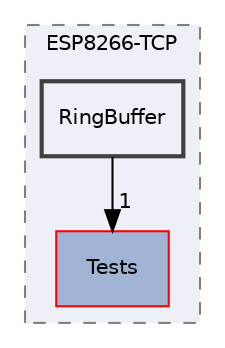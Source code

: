 digraph "C:/Users/Topuz/STM32CubeIDE/workspace_1.6.0/ESP8266-TCP-IP/ESP8266-TCP/RingBuffer"
{
 // LATEX_PDF_SIZE
  edge [fontname="Helvetica",fontsize="10",labelfontname="Helvetica",labelfontsize="10"];
  node [fontname="Helvetica",fontsize="10",shape=record];
  compound=true
  subgraph clusterdir_d6aca0299a5d43c1e78297d4936c59f3 {
    graph [ bgcolor="#edf0f7", pencolor="grey50", style="filled,dashed,", label="ESP8266-TCP", fontname="Helvetica", fontsize="10", URL="dir_d6aca0299a5d43c1e78297d4936c59f3.html"]
  dir_93a4f2ba67183dd39967c0f948e3c2fb [shape=box, label="Tests", style="filled,", fillcolor="#a2b4d6", color="red", URL="dir_93a4f2ba67183dd39967c0f948e3c2fb.html"];
  dir_76289216892c11fc746b92eb19e7d766 [shape=box, label="RingBuffer", style="filled,bold,", fillcolor="#edf0f7", color="grey25", URL="dir_76289216892c11fc746b92eb19e7d766.html"];
  }
  dir_76289216892c11fc746b92eb19e7d766->dir_93a4f2ba67183dd39967c0f948e3c2fb [headlabel="1", labeldistance=1.5 headhref="dir_000025_000043.html"];
}

